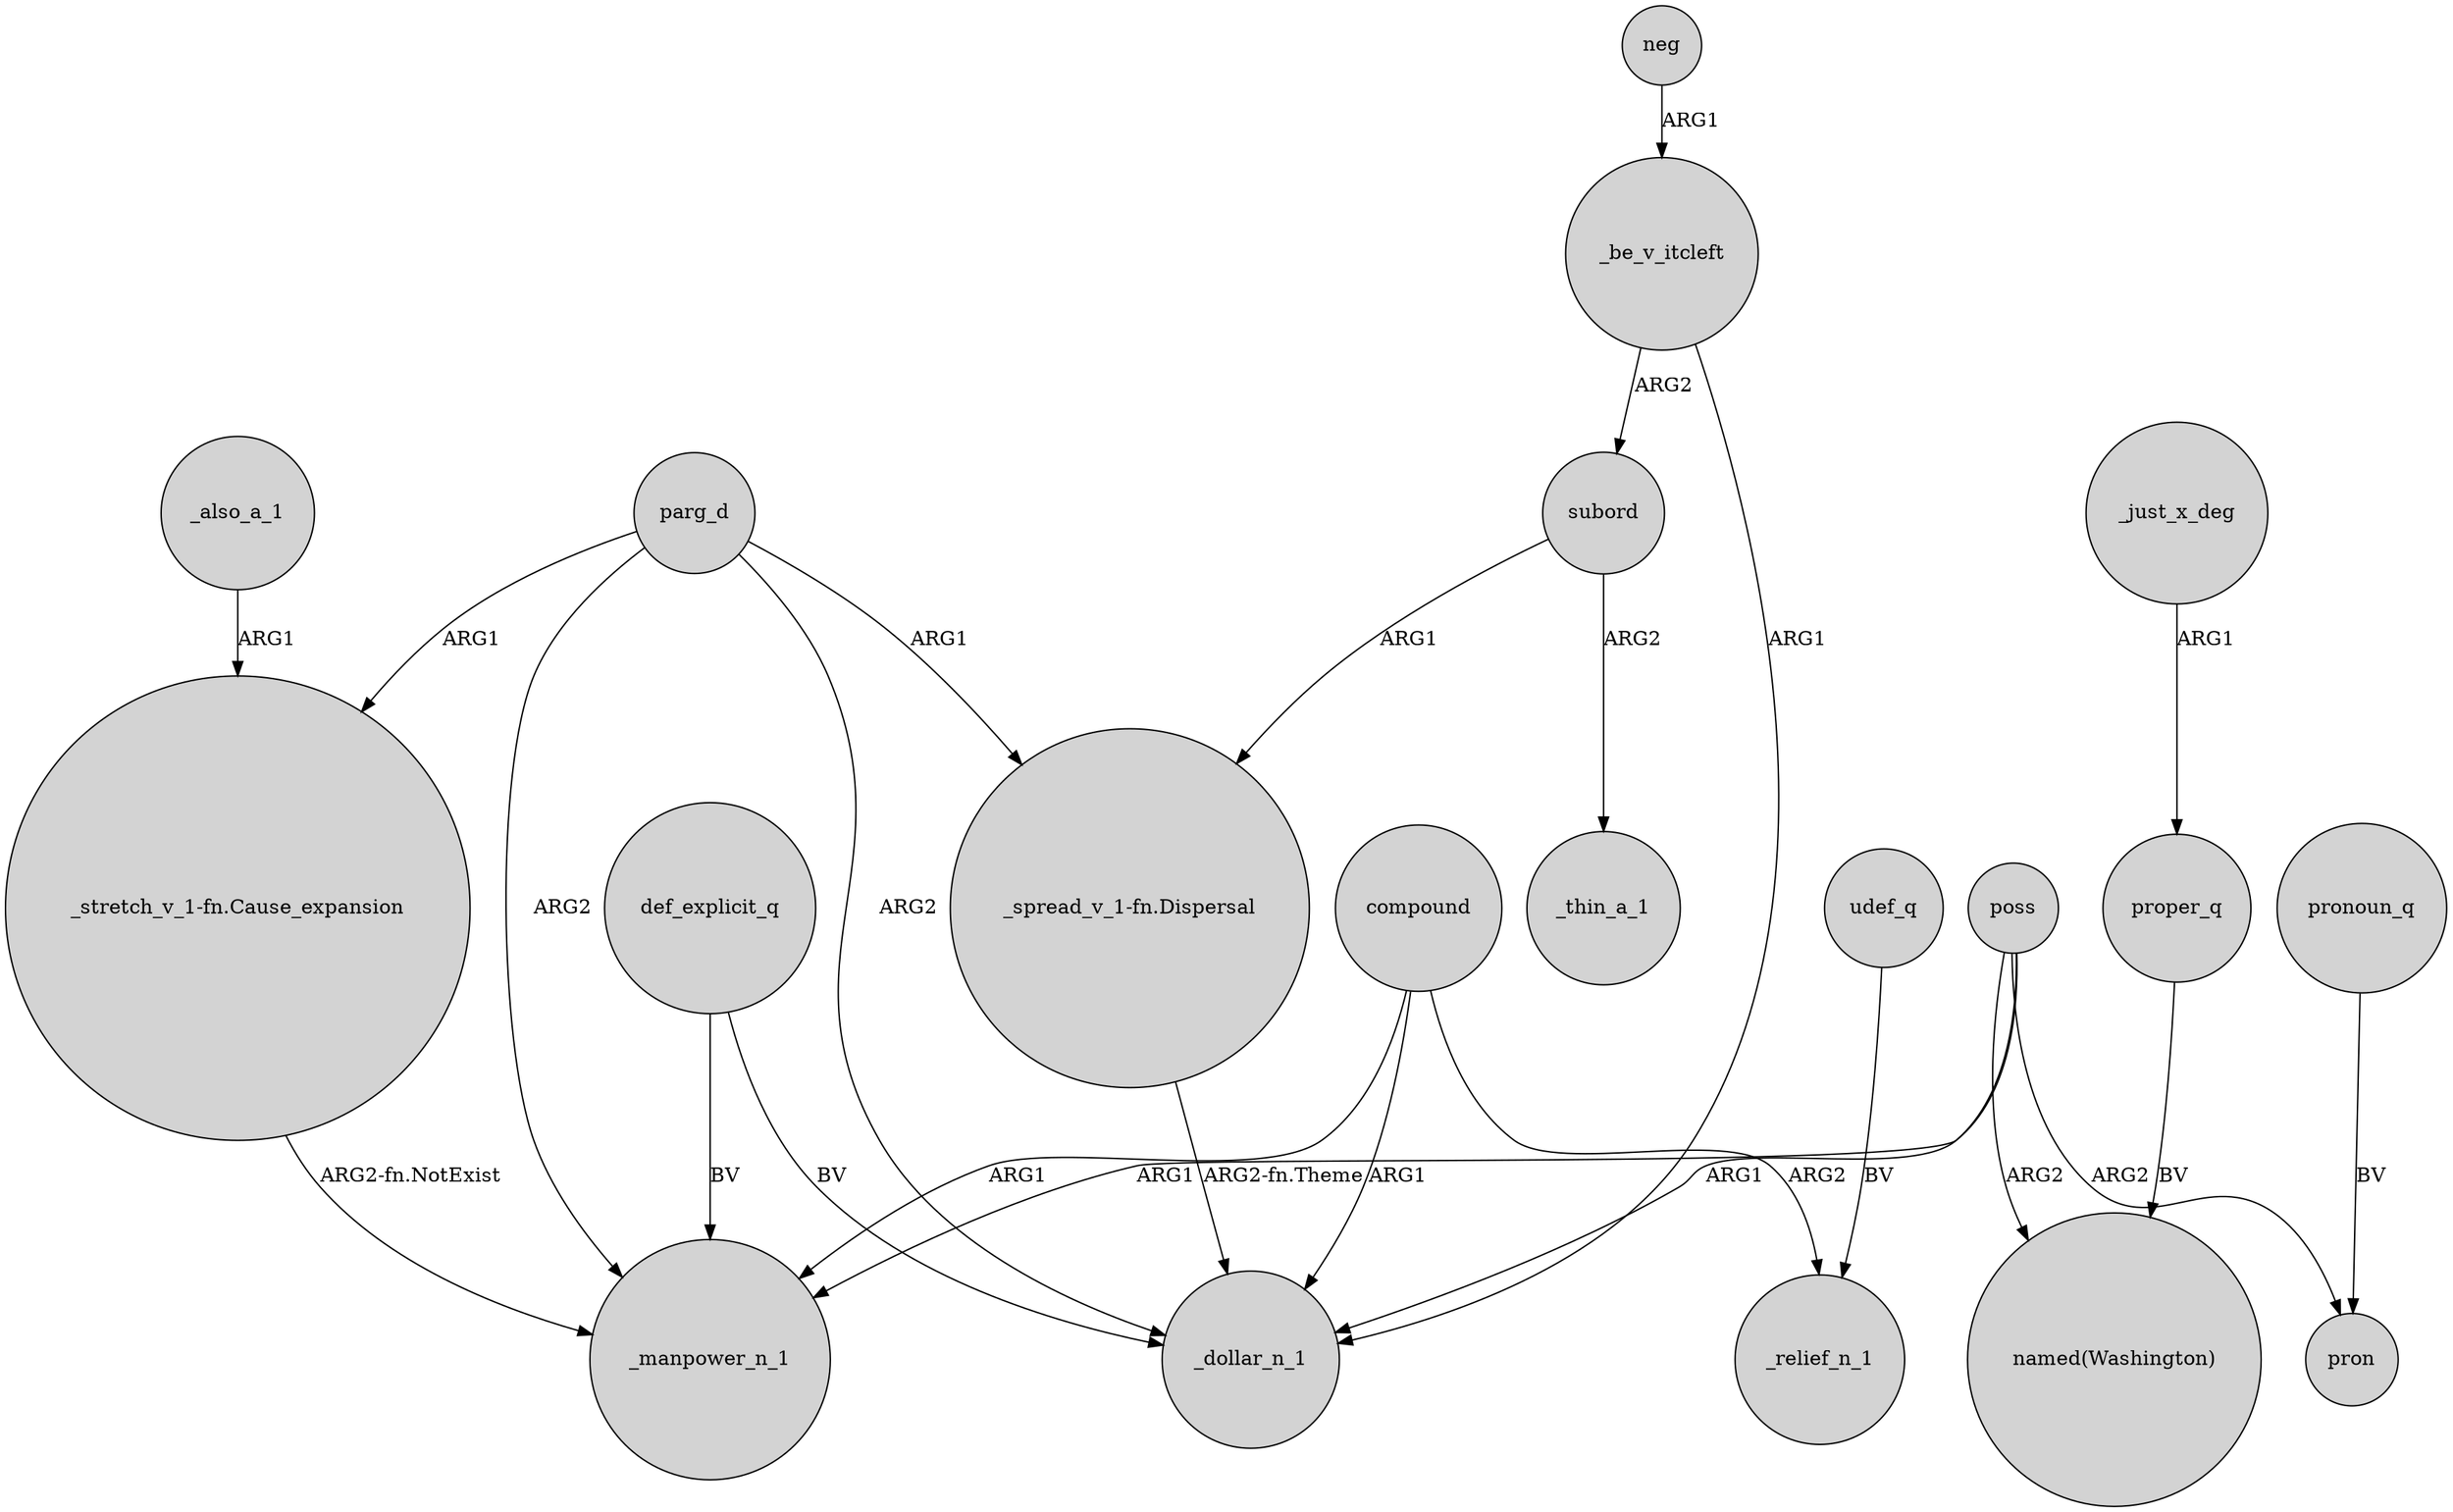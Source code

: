 digraph {
	node [shape=circle style=filled]
	_be_v_itcleft -> _dollar_n_1 [label=ARG1]
	compound -> _manpower_n_1 [label=ARG1]
	def_explicit_q -> _manpower_n_1 [label=BV]
	poss -> pron [label=ARG2]
	parg_d -> _manpower_n_1 [label=ARG2]
	poss -> _dollar_n_1 [label=ARG1]
	neg -> _be_v_itcleft [label=ARG1]
	"_spread_v_1-fn.Dispersal" -> _dollar_n_1 [label="ARG2-fn.Theme"]
	compound -> _relief_n_1 [label=ARG2]
	subord -> "_spread_v_1-fn.Dispersal" [label=ARG1]
	parg_d -> "_stretch_v_1-fn.Cause_expansion" [label=ARG1]
	udef_q -> _relief_n_1 [label=BV]
	proper_q -> "named(Washington)" [label=BV]
	compound -> _dollar_n_1 [label=ARG1]
	pronoun_q -> pron [label=BV]
	_be_v_itcleft -> subord [label=ARG2]
	poss -> "named(Washington)" [label=ARG2]
	"_stretch_v_1-fn.Cause_expansion" -> _manpower_n_1 [label="ARG2-fn.NotExist"]
	_just_x_deg -> proper_q [label=ARG1]
	parg_d -> "_spread_v_1-fn.Dispersal" [label=ARG1]
	parg_d -> _dollar_n_1 [label=ARG2]
	poss -> _manpower_n_1 [label=ARG1]
	_also_a_1 -> "_stretch_v_1-fn.Cause_expansion" [label=ARG1]
	def_explicit_q -> _dollar_n_1 [label=BV]
	subord -> _thin_a_1 [label=ARG2]
}
